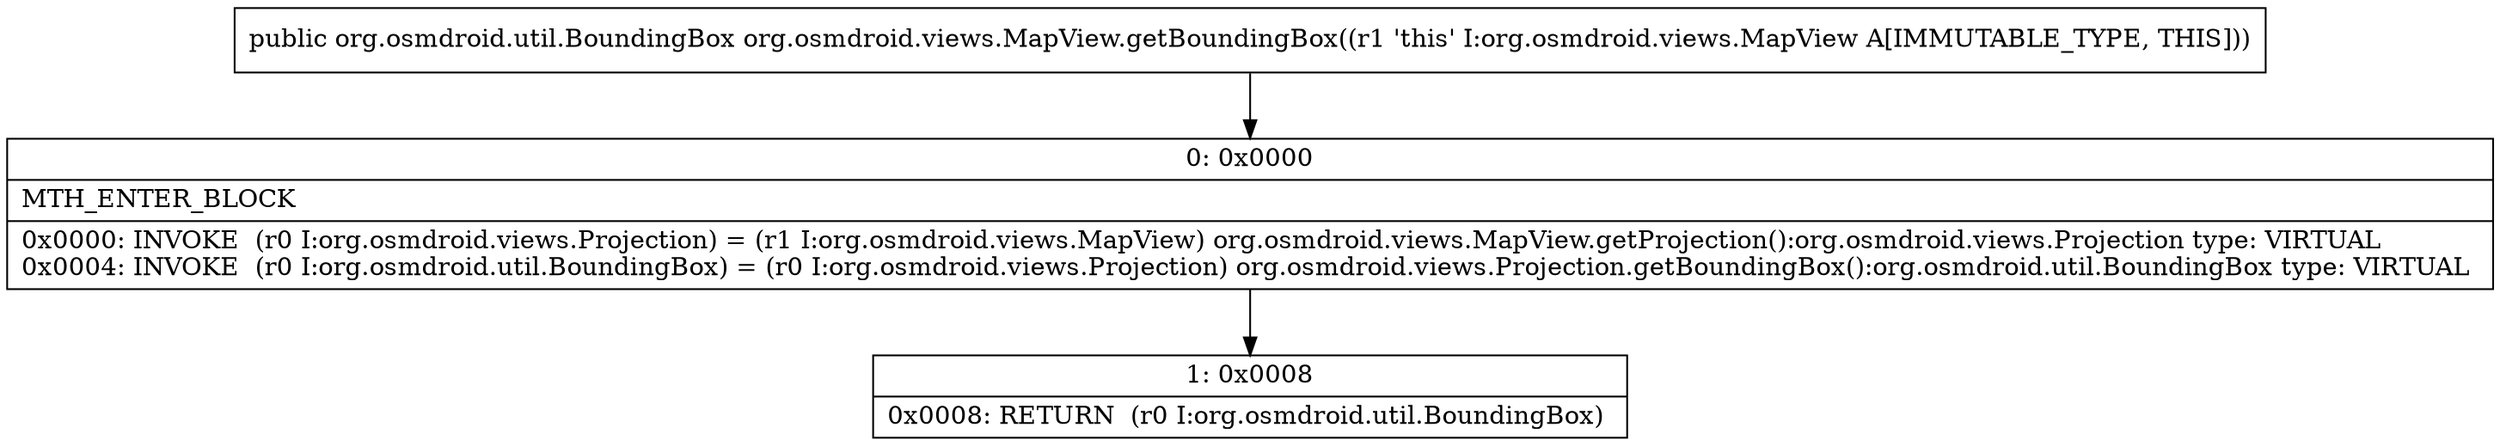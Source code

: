 digraph "CFG fororg.osmdroid.views.MapView.getBoundingBox()Lorg\/osmdroid\/util\/BoundingBox;" {
Node_0 [shape=record,label="{0\:\ 0x0000|MTH_ENTER_BLOCK\l|0x0000: INVOKE  (r0 I:org.osmdroid.views.Projection) = (r1 I:org.osmdroid.views.MapView) org.osmdroid.views.MapView.getProjection():org.osmdroid.views.Projection type: VIRTUAL \l0x0004: INVOKE  (r0 I:org.osmdroid.util.BoundingBox) = (r0 I:org.osmdroid.views.Projection) org.osmdroid.views.Projection.getBoundingBox():org.osmdroid.util.BoundingBox type: VIRTUAL \l}"];
Node_1 [shape=record,label="{1\:\ 0x0008|0x0008: RETURN  (r0 I:org.osmdroid.util.BoundingBox) \l}"];
MethodNode[shape=record,label="{public org.osmdroid.util.BoundingBox org.osmdroid.views.MapView.getBoundingBox((r1 'this' I:org.osmdroid.views.MapView A[IMMUTABLE_TYPE, THIS])) }"];
MethodNode -> Node_0;
Node_0 -> Node_1;
}

